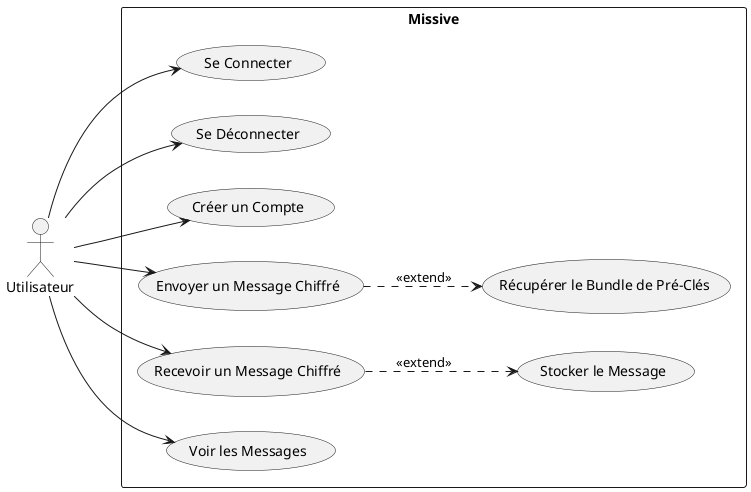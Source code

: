 @startuml use-case
left to right direction
skinparam packageStyle rectangle
actor Utilisateur as U

rectangle "Missive" {
  usecase "Se Connecter" as UC1
  usecase "Se Déconnecter" as UC2
  usecase "Créer un Compte" as UC3
  usecase "Envoyer un Message Chiffré" as UC4
  usecase "Recevoir un Message Chiffré" as UC5
  usecase "Récupérer le Bundle de Pré-Clés" as UC6
  usecase "Stocker le Message" as UC7
  usecase "Voir les Messages" as UC8

  U --> UC1
  U --> UC2
  U --> UC3
  U --> UC4
  U --> UC5
  U --> UC8
}

UC4 .down.> UC6 : <<extend>>
UC5 .down.> UC7 : <<extend>>
@enduml
